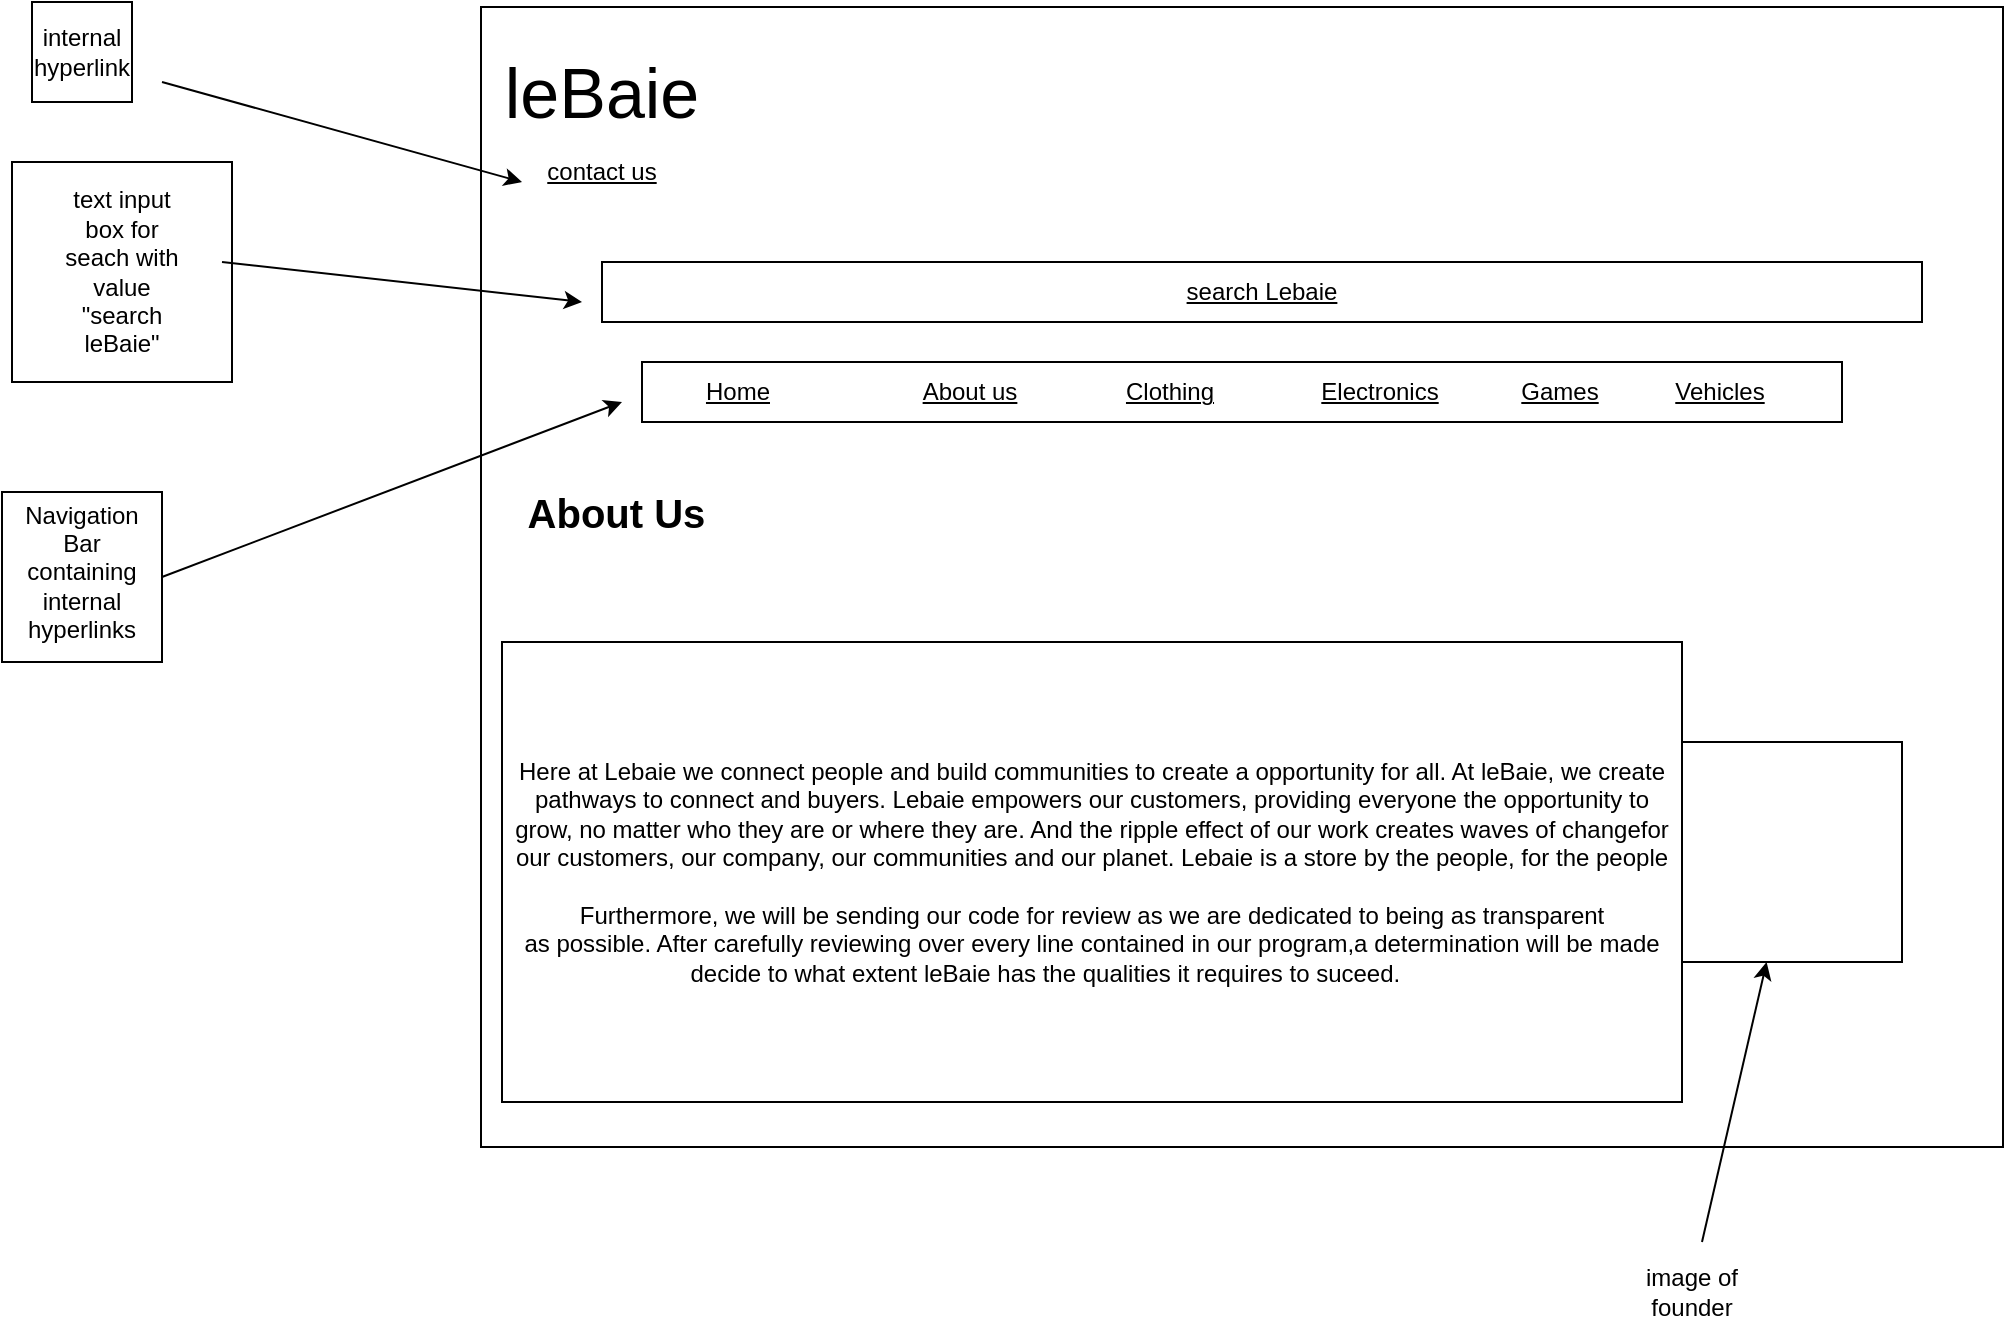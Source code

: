<mxfile version="22.0.3" type="device">
  <diagram name="Page-1" id="ck8E8hJPoGC42zN4GeDB">
    <mxGraphModel dx="2058" dy="820" grid="1" gridSize="10" guides="1" tooltips="1" connect="1" arrows="1" fold="1" page="0" pageScale="1" pageWidth="850" pageHeight="1100" math="0" shadow="0">
      <root>
        <mxCell id="0" />
        <mxCell id="1" parent="0" />
        <mxCell id="Sa9khdKqVvLmy_zCqasR-1" value="" style="rounded=0;whiteSpace=wrap;html=1;fillColor=none;" parent="1" vertex="1">
          <mxGeometry x="120" y="220" width="600" height="30" as="geometry" />
        </mxCell>
        <mxCell id="Sa9khdKqVvLmy_zCqasR-2" value="" style="rounded=0;whiteSpace=wrap;html=1;fillColor=none;fontStyle=4" parent="1" vertex="1">
          <mxGeometry x="39.5" y="42.5" width="761" height="570" as="geometry" />
        </mxCell>
        <mxCell id="Sa9khdKqVvLmy_zCqasR-3" value="search Lebaie" style="rounded=0;whiteSpace=wrap;html=1;fontStyle=4" parent="1" vertex="1">
          <mxGeometry x="100" y="170" width="660" height="30" as="geometry" />
        </mxCell>
        <mxCell id="Sa9khdKqVvLmy_zCqasR-4" value="&lt;span&gt;Home &lt;/span&gt;" style="text;html=1;strokeColor=none;fillColor=none;align=center;verticalAlign=middle;whiteSpace=wrap;rounded=0;fontStyle=4" parent="1" vertex="1">
          <mxGeometry x="138" y="220" width="60" height="30" as="geometry" />
        </mxCell>
        <mxCell id="Sa9khdKqVvLmy_zCqasR-5" value="Electronics " style="text;html=1;strokeColor=none;fillColor=none;align=center;verticalAlign=middle;whiteSpace=wrap;rounded=0;fontStyle=4" parent="1" vertex="1">
          <mxGeometry x="459" y="220" width="60" height="30" as="geometry" />
        </mxCell>
        <mxCell id="Sa9khdKqVvLmy_zCqasR-6" value="Clothing" style="text;html=1;strokeColor=none;fillColor=none;align=center;verticalAlign=middle;whiteSpace=wrap;rounded=0;fontStyle=4" parent="1" vertex="1">
          <mxGeometry x="354" y="220" width="60" height="30" as="geometry" />
        </mxCell>
        <mxCell id="Sa9khdKqVvLmy_zCqasR-7" value="Vehicles" style="text;html=1;strokeColor=none;fillColor=none;align=center;verticalAlign=middle;whiteSpace=wrap;rounded=0;fontStyle=4" parent="1" vertex="1">
          <mxGeometry x="629" y="220" width="60" height="30" as="geometry" />
        </mxCell>
        <mxCell id="Sa9khdKqVvLmy_zCqasR-8" value="About us" style="text;html=1;strokeColor=none;fillColor=none;align=center;verticalAlign=middle;whiteSpace=wrap;rounded=0;fontStyle=4" parent="1" vertex="1">
          <mxGeometry x="254" y="220" width="60" height="30" as="geometry" />
        </mxCell>
        <mxCell id="Sa9khdKqVvLmy_zCqasR-9" value="Games" style="text;html=1;strokeColor=none;fillColor=none;align=center;verticalAlign=middle;whiteSpace=wrap;rounded=0;fontStyle=4" parent="1" vertex="1">
          <mxGeometry x="549" y="220" width="60" height="30" as="geometry" />
        </mxCell>
        <mxCell id="Sa9khdKqVvLmy_zCqasR-10" value="&lt;span&gt;contact us&lt;br&gt;&lt;/span&gt;" style="text;html=1;strokeColor=none;fillColor=none;align=center;verticalAlign=middle;whiteSpace=wrap;rounded=0;fontStyle=4" parent="1" vertex="1">
          <mxGeometry x="70" y="110" width="60" height="30" as="geometry" />
        </mxCell>
        <mxCell id="Sa9khdKqVvLmy_zCqasR-11" value="&lt;span style=&quot;font-size: 35px;&quot;&gt;leBaie&lt;/span&gt;" style="text;html=1;strokeColor=none;fillColor=none;align=center;verticalAlign=middle;whiteSpace=wrap;rounded=0;fontStyle=0" parent="1" vertex="1">
          <mxGeometry x="70" y="80" width="60" height="10" as="geometry" />
        </mxCell>
        <mxCell id="Sa9khdKqVvLmy_zCqasR-12" value="&lt;span style=&quot;font-size: 20px;&quot;&gt;&lt;b&gt;About Us&amp;nbsp;&lt;/b&gt;&lt;/span&gt;" style="text;html=1;strokeColor=none;fillColor=none;align=center;verticalAlign=middle;whiteSpace=wrap;rounded=0;" parent="1" vertex="1">
          <mxGeometry x="60" y="280" width="100" height="30" as="geometry" />
        </mxCell>
        <mxCell id="Sa9khdKqVvLmy_zCqasR-20" value="" style="whiteSpace=wrap;html=1;aspect=fixed;fillColor=none;" parent="1" vertex="1">
          <mxGeometry x="-195" y="120" width="110" height="110" as="geometry" />
        </mxCell>
        <mxCell id="Sa9khdKqVvLmy_zCqasR-21" value="" style="endArrow=classic;html=1;rounded=0;" parent="1" edge="1">
          <mxGeometry width="50" height="50" relative="1" as="geometry">
            <mxPoint x="-90" y="170" as="sourcePoint" />
            <mxPoint x="90" y="190" as="targetPoint" />
          </mxGeometry>
        </mxCell>
        <mxCell id="Sa9khdKqVvLmy_zCqasR-22" value="text input box for seach with value &quot;search leBaie&quot;" style="text;html=1;strokeColor=none;fillColor=none;align=center;verticalAlign=middle;whiteSpace=wrap;rounded=0;" parent="1" vertex="1">
          <mxGeometry x="-170" y="160" width="60" height="30" as="geometry" />
        </mxCell>
        <mxCell id="Sa9khdKqVvLmy_zCqasR-23" value="" style="rounded=0;whiteSpace=wrap;html=1;fillColor=none;" parent="1" vertex="1">
          <mxGeometry x="-200" y="285" width="80" height="85" as="geometry" />
        </mxCell>
        <mxCell id="Sa9khdKqVvLmy_zCqasR-24" value="Navigation Bar containing internal hyperlinks" style="text;html=1;strokeColor=none;fillColor=none;align=center;verticalAlign=middle;whiteSpace=wrap;rounded=0;" parent="1" vertex="1">
          <mxGeometry x="-190" y="310" width="60" height="30" as="geometry" />
        </mxCell>
        <mxCell id="Sa9khdKqVvLmy_zCqasR-25" value="" style="endArrow=classic;html=1;rounded=0;exitX=1;exitY=0.5;exitDx=0;exitDy=0;" parent="1" source="Sa9khdKqVvLmy_zCqasR-23" edge="1">
          <mxGeometry width="50" height="50" relative="1" as="geometry">
            <mxPoint x="60" y="290" as="sourcePoint" />
            <mxPoint x="110" y="240" as="targetPoint" />
          </mxGeometry>
        </mxCell>
        <mxCell id="Sa9khdKqVvLmy_zCqasR-26" value="" style="whiteSpace=wrap;html=1;aspect=fixed;fillColor=none;" parent="1" vertex="1">
          <mxGeometry x="-185" y="40" width="50" height="50" as="geometry" />
        </mxCell>
        <mxCell id="Sa9khdKqVvLmy_zCqasR-27" value="internal hyperlink " style="text;html=1;fillColor=none;align=center;verticalAlign=middle;whiteSpace=wrap;rounded=0;" parent="1" vertex="1">
          <mxGeometry x="-190" y="50" width="60" height="30" as="geometry" />
        </mxCell>
        <mxCell id="Sa9khdKqVvLmy_zCqasR-28" value="" style="endArrow=classic;html=1;rounded=0;" parent="1" edge="1">
          <mxGeometry width="50" height="50" relative="1" as="geometry">
            <mxPoint x="-120" y="80" as="sourcePoint" />
            <mxPoint x="60" y="130" as="targetPoint" />
          </mxGeometry>
        </mxCell>
        <mxCell id="Sa9khdKqVvLmy_zCqasR-34" value="Here at Lebaie we connect people and build communities to create a opportunity for all. At leBaie, we create pathways to connect and buyers. Lebaie empowers our customers, providing everyone the opportunity to grow, no matter who they are or where they are. And the ripple effect of our work creates waves of changefor our customers, our company, our communities and our planet. Lebaie is a store by the people, for the people &lt;br&gt;&lt;br&gt; Furthermore, we will be sending our code for review as we are dedicated to being as transparent&lt;br&gt;              as possible. After carefully reviewing over every line contained in our program,a determination  will be made decide to what extent leBaie has the qualities it requires to suceed.&amp;nbsp; &amp;nbsp; &amp;nbsp; &amp;nbsp; &amp;nbsp; &amp;nbsp; &amp;nbsp;&amp;nbsp;" style="rounded=0;whiteSpace=wrap;html=1;fillColor=none;" parent="1" vertex="1">
          <mxGeometry x="50" y="360" width="590" height="230" as="geometry" />
        </mxCell>
        <mxCell id="VJPacC8CTdt4iG_xjhQq-1" value="" style="whiteSpace=wrap;html=1;aspect=fixed;" vertex="1" parent="1">
          <mxGeometry x="640" y="410" width="110" height="110" as="geometry" />
        </mxCell>
        <mxCell id="VJPacC8CTdt4iG_xjhQq-2" value="" style="endArrow=classic;html=1;rounded=0;" edge="1" parent="1" target="VJPacC8CTdt4iG_xjhQq-1">
          <mxGeometry width="50" height="50" relative="1" as="geometry">
            <mxPoint x="650" y="660" as="sourcePoint" />
            <mxPoint x="700" y="650" as="targetPoint" />
          </mxGeometry>
        </mxCell>
        <mxCell id="VJPacC8CTdt4iG_xjhQq-3" value="image of founder" style="text;html=1;strokeColor=none;fillColor=none;align=center;verticalAlign=middle;whiteSpace=wrap;rounded=0;" vertex="1" parent="1">
          <mxGeometry x="615" y="670" width="60" height="30" as="geometry" />
        </mxCell>
      </root>
    </mxGraphModel>
  </diagram>
</mxfile>
